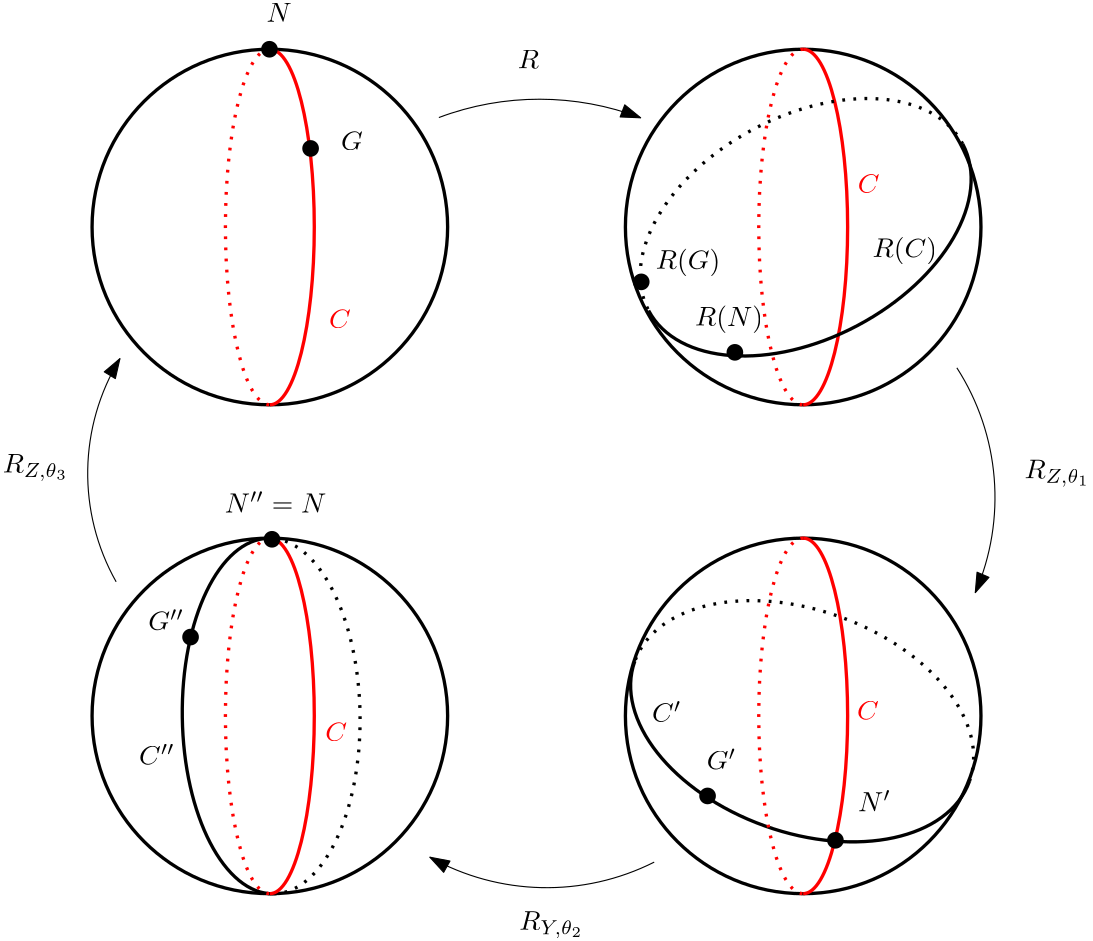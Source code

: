 <?xml version="1.0"?>
<!DOCTYPE ipe SYSTEM "ipe.dtd">
<ipe version="70218" creator="Ipe 7.2.20">
<info created="D:20201002101239" modified="D:20201002192234"/>
<ipestyle name="basic">
<symbol name="arrow/arc(spx)">
<path stroke="sym-stroke" fill="sym-stroke" pen="sym-pen">
0 0 m
-1 0.333 l
-1 -0.333 l
h
</path>
</symbol>
<symbol name="arrow/farc(spx)">
<path stroke="sym-stroke" fill="white" pen="sym-pen">
0 0 m
-1 0.333 l
-1 -0.333 l
h
</path>
</symbol>
<symbol name="arrow/ptarc(spx)">
<path stroke="sym-stroke" fill="sym-stroke" pen="sym-pen">
0 0 m
-1 0.333 l
-0.8 0 l
-1 -0.333 l
h
</path>
</symbol>
<symbol name="arrow/fptarc(spx)">
<path stroke="sym-stroke" fill="white" pen="sym-pen">
0 0 m
-1 0.333 l
-0.8 0 l
-1 -0.333 l
h
</path>
</symbol>
<symbol name="mark/circle(sx)" transformations="translations">
<path fill="sym-stroke">
0.6 0 0 0.6 0 0 e
0.4 0 0 0.4 0 0 e
</path>
</symbol>
<symbol name="mark/disk(sx)" transformations="translations">
<path fill="sym-stroke">
0.6 0 0 0.6 0 0 e
</path>
</symbol>
<symbol name="mark/fdisk(sfx)" transformations="translations">
<group>
<path fill="sym-fill">
0.5 0 0 0.5 0 0 e
</path>
<path fill="sym-stroke" fillrule="eofill">
0.6 0 0 0.6 0 0 e
0.4 0 0 0.4 0 0 e
</path>
</group>
</symbol>
<symbol name="mark/box(sx)" transformations="translations">
<path fill="sym-stroke" fillrule="eofill">
-0.6 -0.6 m
0.6 -0.6 l
0.6 0.6 l
-0.6 0.6 l
h
-0.4 -0.4 m
0.4 -0.4 l
0.4 0.4 l
-0.4 0.4 l
h
</path>
</symbol>
<symbol name="mark/square(sx)" transformations="translations">
<path fill="sym-stroke">
-0.6 -0.6 m
0.6 -0.6 l
0.6 0.6 l
-0.6 0.6 l
h
</path>
</symbol>
<symbol name="mark/fsquare(sfx)" transformations="translations">
<group>
<path fill="sym-fill">
-0.5 -0.5 m
0.5 -0.5 l
0.5 0.5 l
-0.5 0.5 l
h
</path>
<path fill="sym-stroke" fillrule="eofill">
-0.6 -0.6 m
0.6 -0.6 l
0.6 0.6 l
-0.6 0.6 l
h
-0.4 -0.4 m
0.4 -0.4 l
0.4 0.4 l
-0.4 0.4 l
h
</path>
</group>
</symbol>
<symbol name="mark/cross(sx)" transformations="translations">
<group>
<path fill="sym-stroke">
-0.43 -0.57 m
0.57 0.43 l
0.43 0.57 l
-0.57 -0.43 l
h
</path>
<path fill="sym-stroke">
-0.43 0.57 m
0.57 -0.43 l
0.43 -0.57 l
-0.57 0.43 l
h
</path>
</group>
</symbol>
<symbol name="arrow/fnormal(spx)">
<path stroke="sym-stroke" fill="white" pen="sym-pen">
0 0 m
-1 0.333 l
-1 -0.333 l
h
</path>
</symbol>
<symbol name="arrow/pointed(spx)">
<path stroke="sym-stroke" fill="sym-stroke" pen="sym-pen">
0 0 m
-1 0.333 l
-0.8 0 l
-1 -0.333 l
h
</path>
</symbol>
<symbol name="arrow/fpointed(spx)">
<path stroke="sym-stroke" fill="white" pen="sym-pen">
0 0 m
-1 0.333 l
-0.8 0 l
-1 -0.333 l
h
</path>
</symbol>
<symbol name="arrow/linear(spx)">
<path stroke="sym-stroke" pen="sym-pen">
-1 0.333 m
0 0 l
-1 -0.333 l
</path>
</symbol>
<symbol name="arrow/fdouble(spx)">
<path stroke="sym-stroke" fill="white" pen="sym-pen">
0 0 m
-1 0.333 l
-1 -0.333 l
h
-1 0 m
-2 0.333 l
-2 -0.333 l
h
</path>
</symbol>
<symbol name="arrow/double(spx)">
<path stroke="sym-stroke" fill="sym-stroke" pen="sym-pen">
0 0 m
-1 0.333 l
-1 -0.333 l
h
-1 0 m
-2 0.333 l
-2 -0.333 l
h
</path>
</symbol>
<symbol name="arrow/mid-normal(spx)">
<path stroke="sym-stroke" fill="sym-stroke" pen="sym-pen">
0.5 0 m
-0.5 0.333 l
-0.5 -0.333 l
h
</path>
</symbol>
<symbol name="arrow/mid-fnormal(spx)">
<path stroke="sym-stroke" fill="white" pen="sym-pen">
0.5 0 m
-0.5 0.333 l
-0.5 -0.333 l
h
</path>
</symbol>
<symbol name="arrow/mid-pointed(spx)">
<path stroke="sym-stroke" fill="sym-stroke" pen="sym-pen">
0.5 0 m
-0.5 0.333 l
-0.3 0 l
-0.5 -0.333 l
h
</path>
</symbol>
<symbol name="arrow/mid-fpointed(spx)">
<path stroke="sym-stroke" fill="white" pen="sym-pen">
0.5 0 m
-0.5 0.333 l
-0.3 0 l
-0.5 -0.333 l
h
</path>
</symbol>
<symbol name="arrow/mid-double(spx)">
<path stroke="sym-stroke" fill="sym-stroke" pen="sym-pen">
1 0 m
0 0.333 l
0 -0.333 l
h
0 0 m
-1 0.333 l
-1 -0.333 l
h
</path>
</symbol>
<symbol name="arrow/mid-fdouble(spx)">
<path stroke="sym-stroke" fill="white" pen="sym-pen">
1 0 m
0 0.333 l
0 -0.333 l
h
0 0 m
-1 0.333 l
-1 -0.333 l
h
</path>
</symbol>
<pen name="heavier" value="0.8"/>
<pen name="fat" value="1.2"/>
<pen name="ultrafat" value="2"/>
<symbolsize name="large" value="5"/>
<symbolsize name="small" value="2"/>
<symbolsize name="tiny" value="1.1"/>
<arrowsize name="large" value="10"/>
<arrowsize name="small" value="5"/>
<arrowsize name="tiny" value="3"/>
<color name="red" value="1 0 0"/>
<color name="blue" value="0 0 1"/>
<color name="green" value="0 1 0"/>
<color name="yellow" value="1 1 0"/>
<color name="orange" value="1 0.647 0"/>
<color name="gold" value="1 0.843 0"/>
<color name="purple" value="0.627 0.125 0.941"/>
<color name="gray" value="0.745"/>
<color name="brown" value="0.647 0.165 0.165"/>
<color name="navy" value="0 0 0.502"/>
<color name="pink" value="1 0.753 0.796"/>
<color name="seagreen" value="0.18 0.545 0.341"/>
<color name="turquoise" value="0.251 0.878 0.816"/>
<color name="violet" value="0.933 0.51 0.933"/>
<color name="darkblue" value="0 0 0.545"/>
<color name="darkcyan" value="0 0.545 0.545"/>
<color name="darkgray" value="0.663"/>
<color name="darkgreen" value="0 0.392 0"/>
<color name="darkmagenta" value="0.545 0 0.545"/>
<color name="darkorange" value="1 0.549 0"/>
<color name="darkred" value="0.545 0 0"/>
<color name="lightblue" value="0.678 0.847 0.902"/>
<color name="lightcyan" value="0.878 1 1"/>
<color name="lightgray" value="0.827"/>
<color name="lightgreen" value="0.565 0.933 0.565"/>
<color name="lightyellow" value="1 1 0.878"/>
<dashstyle name="dotted" value="[1 3] 0"/>
<dashstyle name="dashed" value="[4] 0"/>
<dashstyle name="dash dotted" value="[4 2 1 2] 0"/>
<dashstyle name="dash dot dotted" value="[4 2 1 2 1 2] 0"/>
<textsize name="large" value="\large"/>
<textsize name="small" value="\small"/>
<textsize name="tiny" value="\tiny"/>
<textsize name="Large" value="\Large"/>
<textsize name="LARGE" value="\LARGE"/>
<textsize name="huge" value="\huge"/>
<textsize name="Huge" value="\Huge"/>
<textsize name="footnote" value="\footnotesize"/>
<textstyle name="center" begin="\begin{center}" end="\end{center}"/>
<textstyle name="itemize" begin="\begin{itemize}" end="\end{itemize}"/>
<textstyle name="item" begin="\begin{itemize}\item{}" end="\end{itemize}"/>
<gridsize name="4 pts" value="4"/>
<gridsize name="8 pts (~3 mm)" value="8"/>
<gridsize name="16 pts (~6 mm)" value="16"/>
<gridsize name="32 pts (~12 mm)" value="32"/>
<gridsize name="10 pts (~3.5 mm)" value="10"/>
<gridsize name="20 pts (~7 mm)" value="20"/>
<gridsize name="14 pts (~5 mm)" value="14"/>
<gridsize name="28 pts (~10 mm)" value="28"/>
<gridsize name="56 pts (~20 mm)" value="56"/>
<anglesize name="90 deg" value="90"/>
<anglesize name="60 deg" value="60"/>
<anglesize name="45 deg" value="45"/>
<anglesize name="30 deg" value="30"/>
<anglesize name="22.5 deg" value="22.5"/>
<opacity name="10%" value="0.1"/>
<opacity name="30%" value="0.3"/>
<opacity name="50%" value="0.5"/>
<opacity name="75%" value="0.75"/>
<tiling name="falling" angle="-60" step="4" width="1"/>
<tiling name="rising" angle="30" step="4" width="1"/>
</ipestyle>
<ipestyle name="master-preamble">
<preamble>

  \usepackage{amsfonts}
  \newcommand{\R}{\mathbb{R}}
</preamble>
</ipestyle>
<page>
<layer name="alpha"/>
<layer name="beta"/>
<layer name="gamma"/>
<layer name="delta"/>
<view layers="alpha beta gamma delta" active="alpha"/>
<path layer="alpha" matrix="1 0 0 1 -54.42 238.257" stroke="black" dash="dotted" pen="heavier">
448 560 m
448 560 l
448 560 l
448 560 l
h
</path>
<path matrix="1 0 0 1 -9.2654 487.66" stroke="black" pen="fat">
64 0 0 64 192 256 e
</path>
<group matrix="1 0 0 1 -137.265 487.66">
<path matrix="0.25 0 0 1 240 0" stroke="red" pen="fat">
320 192 m
64 0 0 64 320 256 320 320 a
</path>
<path matrix="-0.25 0 0 -1 400 512" stroke="red" dash="dotted" pen="fat">
320 192 m
64 0 0 64 320 256 320 320 a
</path>
</group>
<group matrix="-0.844952 -2.35288 0.941153 -0.337981 403.804 1405.18">
<path matrix="0.25 0 0 1 240 0" stroke="black" pen="fat">
320 192 m
64 0 0 64 320 256 320 320 a
</path>
<path matrix="-0.25 0 0 -1 400 512" stroke="black" dash="dotted" pen="fat">
320 192 m
64 0 0 64 320 256 320 320 a
</path>
</group>
<group matrix="-1.99981 -0.0277639 0.0138819 -0.999904 819.598 832.461">
<path matrix="0.25 0 0 1 240 0" stroke="black" pen="fat">
320 192 m
64 0 0 64 320 256 320 320 a
</path>
<path matrix="-0.25 0 0 -1 400 512" stroke="black" dash="dotted" pen="fat">
320 192 m
64 0 0 64 320 256 320 320 a
</path>
</group>
<path matrix="1 0 0 1 182.735 487.66" stroke="black" pen="fat">
64 0 0 64 192 256 e
</path>
<group matrix="1 0 0 1 54.7346 487.66">
<path matrix="0.25 0 0 1 240 0" stroke="red" pen="fat">
320 192 m
64 0 0 64 320 256 320 320 a
</path>
<path matrix="-0.25 0 0 -1 400 512" stroke="red" dash="dotted" pen="fat">
320 192 m
64 0 0 64 320 256 320 320 a
</path>
</group>
<path matrix="1 0 0 1 182.735 311.66" stroke="black" pen="fat">
64 0 0 64 192 256 e
</path>
<group matrix="1 0 0 1 54.7346 311.66">
<path matrix="0.25 0 0 1 240 0" stroke="red" pen="fat">
320 192 m
64 0 0 64 320 256 320 320 a
</path>
<path matrix="-0.25 0 0 -1 400 512" stroke="red" dash="dotted" pen="fat">
320 192 m
64 0 0 64 320 256 320 320 a
</path>
</group>
<path matrix="1 0 0 1 -9.2654 311.66" stroke="black" pen="fat">
64 0 0 64 192 256 e
</path>
<path matrix="0.25 0 0 1 102.735 311.66" stroke="red" pen="fat">
320 192 m
64 0 0 64 320 256 320 320 a
</path>
<path matrix="-0.25 0 0 -1 262.735 823.66" stroke="red" dash="dotted" pen="fat">
320 192 m
64 0 0 64 320 256 320 320 a
</path>
<use matrix="1 0 0 1 -9.2654 487.66" name="mark/disk(sx)" pos="191.863 319.992" size="large" stroke="black"/>
<use matrix="1 0 0 1 -9.2654 487.66" name="mark/disk(sx)" pos="206.67 284.287" size="large" stroke="black"/>
<use matrix="1 0 0 1 -9.2654 487.66" name="mark/disk(sx)" pos="395.603 35.2135" size="large" stroke="black"/>
<use matrix="1 0 0 1 -9.2654 487.66" name="mark/disk(sx)" pos="349.579 51.1854" size="large" stroke="black"/>
<use matrix="1 0 0 1 -9.2654 487.66" name="mark/disk(sx)" pos="192.765 143.582" size="large" stroke="black"/>
<use matrix="1 0 0 1 -9.2654 487.66" name="mark/disk(sx)" pos="163.456 108.382" size="large" stroke="black"/>
<use matrix="1 0 0 1 -9.2654 487.66" name="mark/disk(sx)" pos="359.411 210.882" size="large" stroke="black"/>
<use matrix="1 0 0 1 -21.1937 489.915" name="mark/disk(sx)" pos="337.628 233.995" size="large" stroke="black"/>
<group matrix="1 0 0 1 -13.27 60.063">
<path stroke="black" arrow="normal/normal">
256.853 723.011 m
102.659 0 0 -102.659 293.048 626.944 329.488 722.918 a
</path>
<text transformations="translations" pos="285.257 740.598" stroke="black" type="label" valign="baseline" style="math">R</text>
</group>
<text matrix="1 0 0 1 -13.1091 484.701" transformations="translations" pos="217.153 222.474" stroke="black" type="label" valign="baseline" style="math">\textcolor{red}{C}</text>
<text matrix="1 0 0 1 177.185 533.413" transformations="translations" pos="217.153 222.474" stroke="black" type="label" valign="baseline" style="math">\textcolor{red}{C}</text>
<text matrix="1 0 0 1 176.993 343.81" transformations="translations" pos="217.153 222.474" stroke="black" type="label" valign="baseline" style="math">\textcolor{red}{C}</text>
<text matrix="1 0 0 1 -14.5108 336.106" transformations="translations" pos="217.153 222.474" stroke="black" type="label" valign="baseline" style="math">\textcolor{red}{C}</text>
<text matrix="1 0 0 1 17.1651 314.716" transformations="translations" pos="164.324 502.861" stroke="black" type="label" valign="baseline" style="math">N</text>
<text matrix="1 0 0 1 16 320" transformations="translations" pos="192.392 451.252" stroke="black" type="label" valign="baseline" style="math">G</text>
<text matrix="1 0 0 1 6.87704 316.636" transformations="translations" pos="328.912 391.401" stroke="black" type="label" valign="baseline" style="math">R(N)</text>
<text matrix="1 0 0 1 22.0982 307.913" transformations="translations" pos="299.579 420.527" stroke="black" type="label" valign="baseline" style="math">R(G)</text>
<text matrix="1 0 0 1 -2.15816 300.087" transformations="translations" pos="401.869 432.609" stroke="black" type="label" valign="baseline" style="math">R(C)</text>
<text matrix="1 0 0 1 16 320" transformations="translations" pos="378.442 213.376" stroke="black" type="label" valign="baseline" style="math">N&apos;</text>
<text matrix="1 0 0 1 16.5923 314.609" transformations="translations" pos="323.387 233.722" stroke="black" type="label" valign="baseline" style="math">G&apos;</text>
<text matrix="1 0 0 1 0.319291 315.871" transformations="translations" pos="166.14 325.049" stroke="black" type="label" valign="baseline" style="math">N&apos;&apos;=N</text>
<text matrix="1 0 0 1 16 320" transformations="translations" pos="122.955 278.472" stroke="black" type="label" valign="baseline" style="math">G&apos;&apos;</text>
<text matrix="1 0 0 1 11.5348 316.756" transformations="translations" pos="308.76 248.719" stroke="black" type="label" valign="baseline" style="math">C&apos;</text>
<text matrix="1 0 0 1 10.6695 316.325" transformations="translations" pos="124.951 233.713" stroke="black" type="label" valign="baseline" style="math">C&apos;&apos;</text>
<group matrix="1.17131 -2.20863 0.883451 0.468523 -225.359 1330.39">
<path matrix="0.25 0 0 1 240 0" stroke="black" pen="fat">
320 192 m
64 0 0 64 320 256 320 320 a
</path>
<path matrix="-0.25 0 0 -1 400 512" stroke="black" dash="dotted" pen="fat">
320 192 m
64 0 0 64 320 256 320 320 a
</path>
</group>
<path matrix="1 0 0 1 -18.849 48.432" stroke="black" dash="dotted" pen="heavier">
448 560 m
448 560 l
448 560 l
448 560 l
h
</path>
<path matrix="1 0 0 1 -33.2829 52.0368" stroke="black" arrow="normal/normal">
463.341 640.933 m
86.2464 0 0 -86.2464 390.82 594.253 469.976 560.006 a
</path>
<text matrix="1 0 0 1 -31.1356 46.353" transformations="translations" pos="485.577 606.718" stroke="black" type="label" valign="baseline" style="math">R_{Z,\theta_1}</text>
<path matrix="1 0 0 1 -9.92351 32.2089" stroke="black" arrow="normal/normal">
331.026 482.811 m
86.0204 0 0 -86.0204 292.314 559.628 250.257 484.59 a
</path>
<text matrix="1 0 0 1 -9.41898 33.4959" transformations="translations" pos="281.923 457.031" stroke="black" type="label" valign="baseline" style="math">R_{Y,\theta_2}</text>
<path matrix="1 0 0 1 0.476593 40.6499" stroke="black" arrow="normal/normal">
126.921 575.288 m
79.4364 0 0 -79.4364 196.12 614.297 128.285 655.633 a
</path>
<text matrix="1 0 0 1 -0.688454 38.7463" transformations="translations" pos="87.2772 616.382" stroke="black" type="label" valign="baseline" style="math">R_{Z,\theta_3}</text>
</page>
</ipe>

